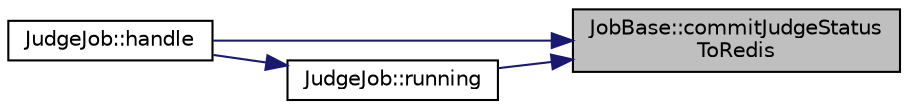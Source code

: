 digraph "JobBase::commitJudgeStatusToRedis"
{
 // LATEX_PDF_SIZE
  edge [fontname="Helvetica",fontsize="10",labelfontname="Helvetica",labelfontsize="10"];
  node [fontname="Helvetica",fontsize="10",shape=record];
  rankdir="RL";
  Node12 [label="JobBase::commitJudgeStatus\lToRedis",height=0.2,width=0.4,color="black", fillcolor="grey75", style="filled", fontcolor="black",tooltip="将当前评测状态提交到 redis 数据库。"];
  Node12 -> Node13 [dir="back",color="midnightblue",fontsize="10",style="solid",fontname="Helvetica"];
  Node13 [label="JudgeJob::handle",height=0.2,width=0.4,color="black", fillcolor="white", style="filled",URL="$class_judge_job.html#a6fe58f9fcacc9ba6461e97f1a3ac76a3",tooltip="本 Job 的处理函数。整个 job 的工作入口，包括编译执行判题等内容"];
  Node12 -> Node14 [dir="back",color="midnightblue",fontsize="10",style="solid",fontname="Helvetica"];
  Node14 [label="JudgeJob::running",height=0.2,width=0.4,color="black", fillcolor="white", style="filled",URL="$class_judge_job.html#a0d2e1e5cce842ef0daf71c95f98275f0",tooltip="进入当前 job 的执行流程，并返回执行结果。"];
  Node14 -> Node13 [dir="back",color="midnightblue",fontsize="10",style="solid",fontname="Helvetica"];
}
